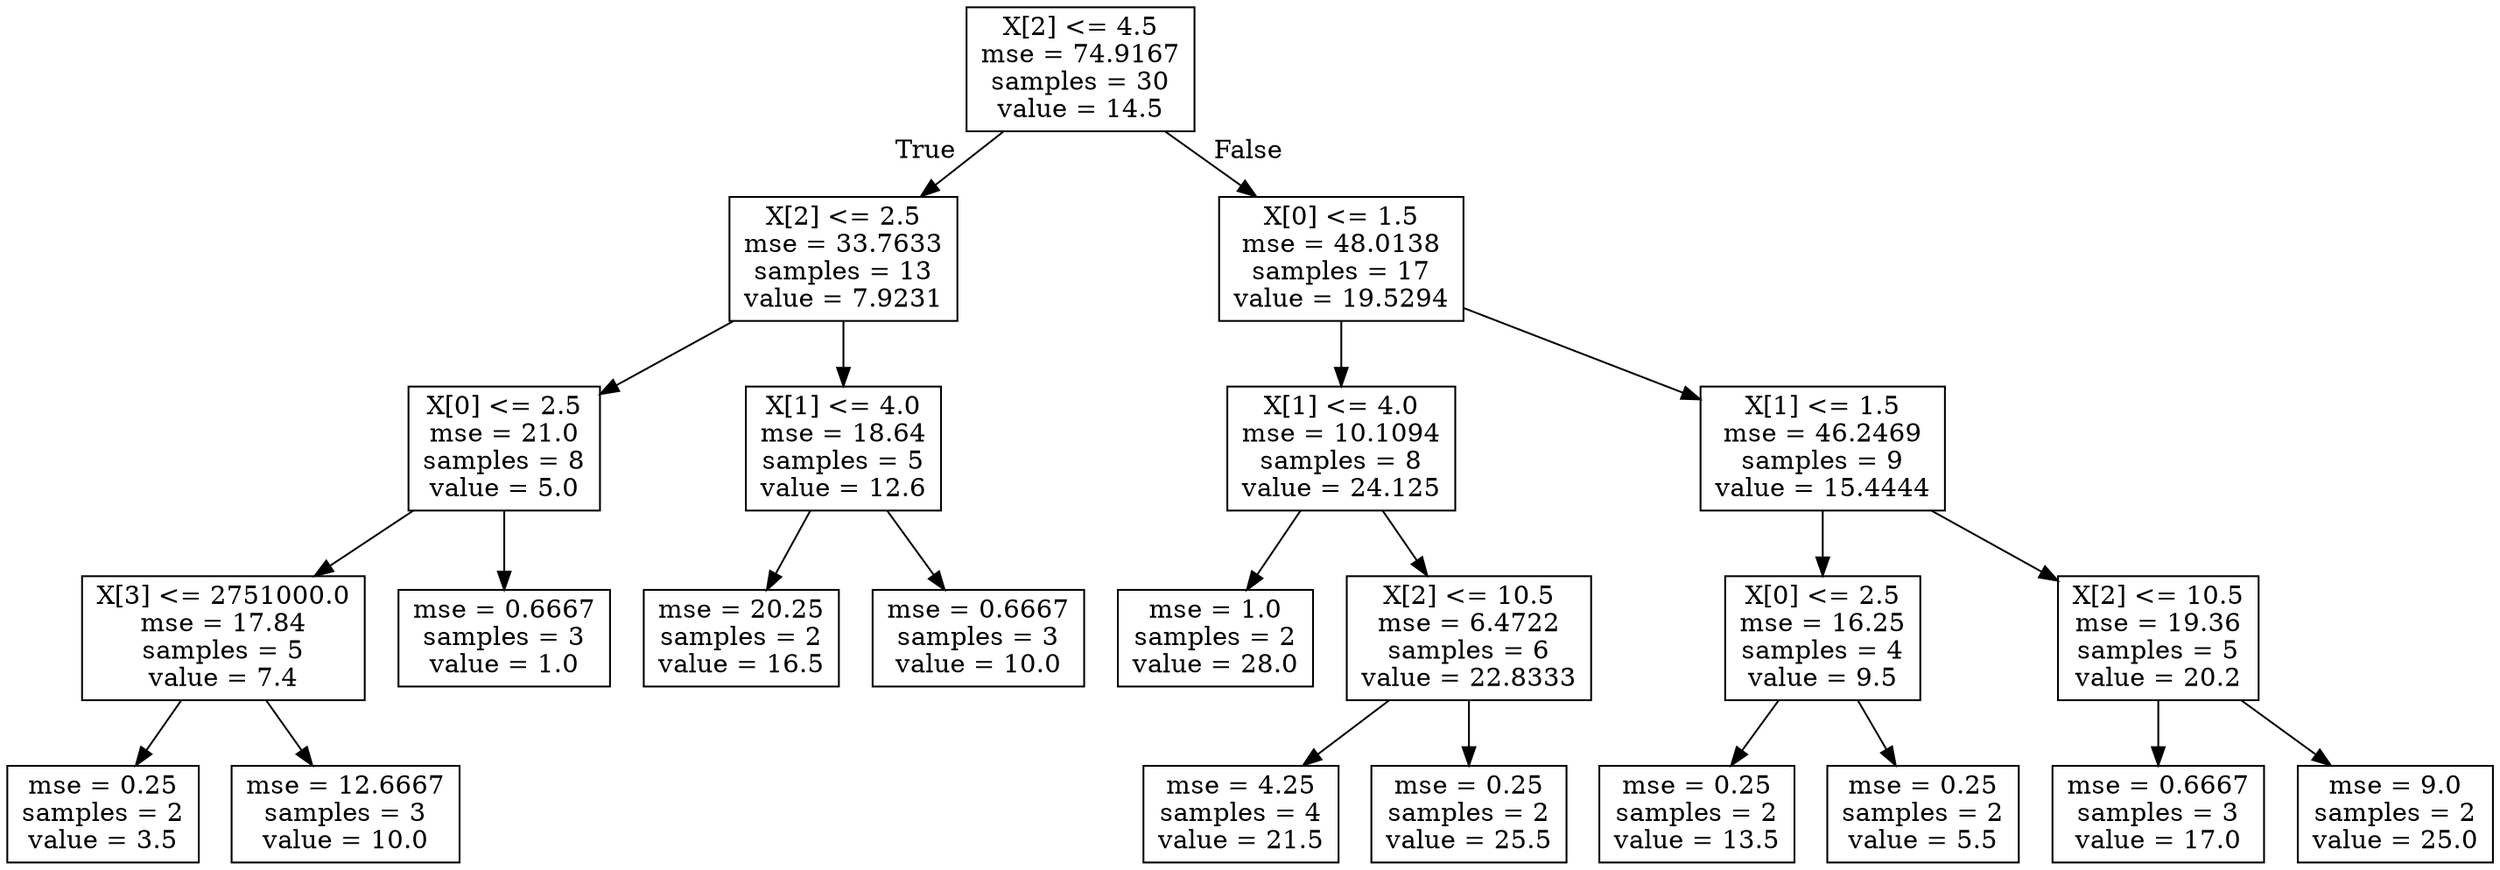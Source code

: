 digraph Tree {
node [shape=box] ;
0 [label="X[2] <= 4.5\nmse = 74.9167\nsamples = 30\nvalue = 14.5"] ;
1 [label="X[2] <= 2.5\nmse = 33.7633\nsamples = 13\nvalue = 7.9231"] ;
0 -> 1 [labeldistance=2.5, labelangle=45, headlabel="True"] ;
2 [label="X[0] <= 2.5\nmse = 21.0\nsamples = 8\nvalue = 5.0"] ;
1 -> 2 ;
3 [label="X[3] <= 2751000.0\nmse = 17.84\nsamples = 5\nvalue = 7.4"] ;
2 -> 3 ;
4 [label="mse = 0.25\nsamples = 2\nvalue = 3.5"] ;
3 -> 4 ;
5 [label="mse = 12.6667\nsamples = 3\nvalue = 10.0"] ;
3 -> 5 ;
6 [label="mse = 0.6667\nsamples = 3\nvalue = 1.0"] ;
2 -> 6 ;
7 [label="X[1] <= 4.0\nmse = 18.64\nsamples = 5\nvalue = 12.6"] ;
1 -> 7 ;
8 [label="mse = 20.25\nsamples = 2\nvalue = 16.5"] ;
7 -> 8 ;
9 [label="mse = 0.6667\nsamples = 3\nvalue = 10.0"] ;
7 -> 9 ;
10 [label="X[0] <= 1.5\nmse = 48.0138\nsamples = 17\nvalue = 19.5294"] ;
0 -> 10 [labeldistance=2.5, labelangle=-45, headlabel="False"] ;
11 [label="X[1] <= 4.0\nmse = 10.1094\nsamples = 8\nvalue = 24.125"] ;
10 -> 11 ;
12 [label="mse = 1.0\nsamples = 2\nvalue = 28.0"] ;
11 -> 12 ;
13 [label="X[2] <= 10.5\nmse = 6.4722\nsamples = 6\nvalue = 22.8333"] ;
11 -> 13 ;
14 [label="mse = 4.25\nsamples = 4\nvalue = 21.5"] ;
13 -> 14 ;
15 [label="mse = 0.25\nsamples = 2\nvalue = 25.5"] ;
13 -> 15 ;
16 [label="X[1] <= 1.5\nmse = 46.2469\nsamples = 9\nvalue = 15.4444"] ;
10 -> 16 ;
17 [label="X[0] <= 2.5\nmse = 16.25\nsamples = 4\nvalue = 9.5"] ;
16 -> 17 ;
18 [label="mse = 0.25\nsamples = 2\nvalue = 13.5"] ;
17 -> 18 ;
19 [label="mse = 0.25\nsamples = 2\nvalue = 5.5"] ;
17 -> 19 ;
20 [label="X[2] <= 10.5\nmse = 19.36\nsamples = 5\nvalue = 20.2"] ;
16 -> 20 ;
21 [label="mse = 0.6667\nsamples = 3\nvalue = 17.0"] ;
20 -> 21 ;
22 [label="mse = 9.0\nsamples = 2\nvalue = 25.0"] ;
20 -> 22 ;
}